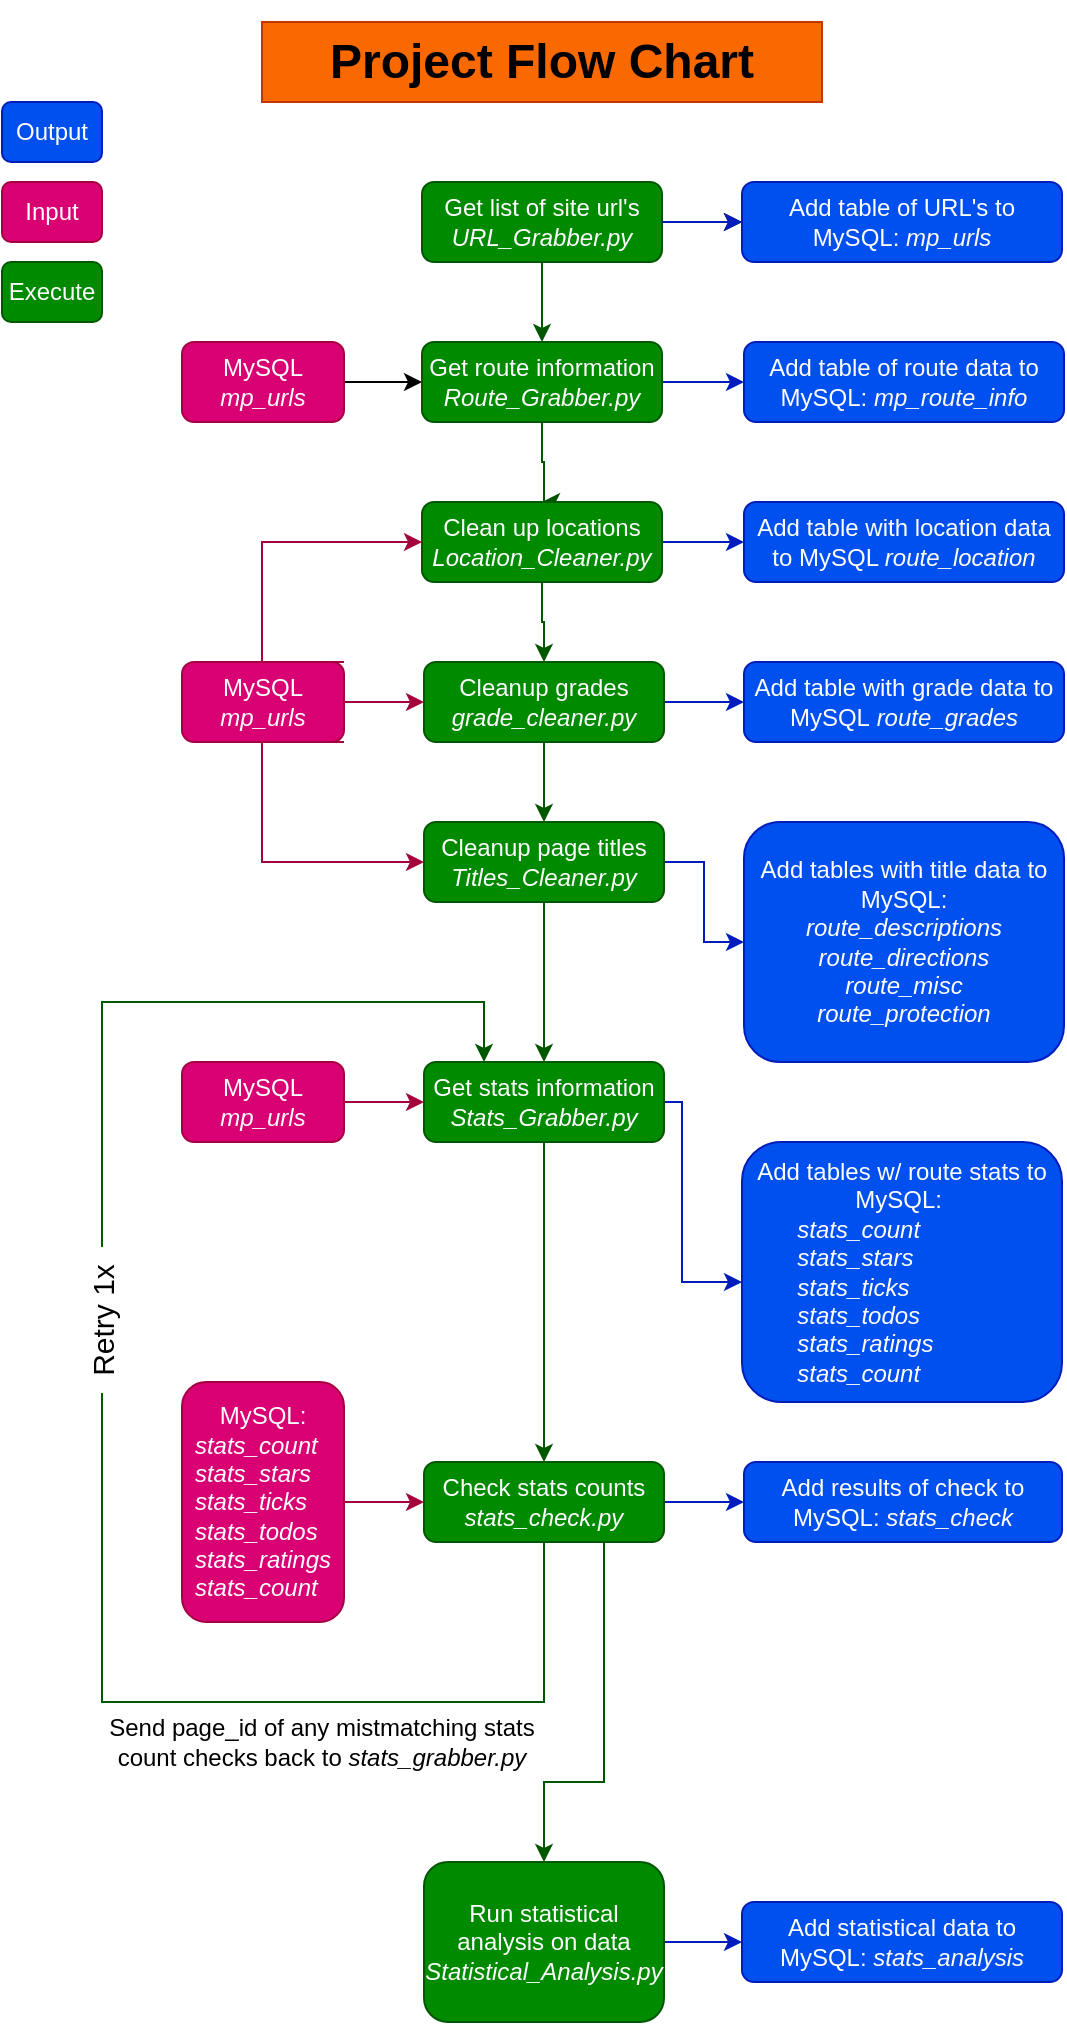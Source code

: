<mxfile version="22.1.18" type="onedrive">
  <diagram id="C5RBs43oDa-KdzZeNtuy" name="Page-1">
    <mxGraphModel grid="1" page="1" gridSize="10" guides="1" tooltips="1" connect="1" arrows="1" fold="1" pageScale="1" pageWidth="850" pageHeight="1100" math="0" shadow="0">
      <root>
        <mxCell id="WIyWlLk6GJQsqaUBKTNV-0" />
        <mxCell id="WIyWlLk6GJQsqaUBKTNV-1" parent="WIyWlLk6GJQsqaUBKTNV-0" />
        <mxCell id="M85RZjN9eOluCWL1hdMP-6" value="" style="edgeStyle=orthogonalEdgeStyle;rounded=0;orthogonalLoop=1;jettySize=auto;html=1;fillColor=#008a00;strokeColor=#005700;" edge="1" parent="WIyWlLk6GJQsqaUBKTNV-1" source="WIyWlLk6GJQsqaUBKTNV-3" target="xgHCsMbQQuUOjubakNLh-7">
          <mxGeometry relative="1" as="geometry" />
        </mxCell>
        <mxCell id="WIyWlLk6GJQsqaUBKTNV-3" value="Get list of site url&#39;s&lt;br&gt;&lt;i&gt;URL_Grabber.py&lt;/i&gt;" style="rounded=1;whiteSpace=wrap;html=1;fontSize=12;glass=0;strokeWidth=1;shadow=0;strokeColor=#005700;fillColor=#008a00;fontColor=#ffffff;" vertex="1" parent="WIyWlLk6GJQsqaUBKTNV-1">
          <mxGeometry x="210" y="120" width="120" height="40" as="geometry" />
        </mxCell>
        <mxCell id="xgHCsMbQQuUOjubakNLh-0" value="" style="endArrow=classic;html=1;rounded=0;exitX=1;exitY=0.5;exitDx=0;exitDy=0;" edge="1" parent="WIyWlLk6GJQsqaUBKTNV-1" source="WIyWlLk6GJQsqaUBKTNV-3" target="xgHCsMbQQuUOjubakNLh-1">
          <mxGeometry width="50" height="50" relative="1" as="geometry">
            <mxPoint x="380" y="165" as="sourcePoint" />
            <mxPoint x="360" y="140" as="targetPoint" />
          </mxGeometry>
        </mxCell>
        <mxCell id="xgHCsMbQQuUOjubakNLh-14" value="" style="edgeStyle=orthogonalEdgeStyle;rounded=0;orthogonalLoop=1;jettySize=auto;html=1;strokeColor=#001DBC;fillColor=#0050ef;" edge="1" parent="WIyWlLk6GJQsqaUBKTNV-1" source="xgHCsMbQQuUOjubakNLh-2" target="xgHCsMbQQuUOjubakNLh-9">
          <mxGeometry relative="1" as="geometry">
            <Array as="points">
              <mxPoint x="340" y="580" />
              <mxPoint x="340" y="670" />
            </Array>
          </mxGeometry>
        </mxCell>
        <mxCell id="xgHCsMbQQuUOjubakNLh-17" value="" style="edgeStyle=orthogonalEdgeStyle;rounded=0;orthogonalLoop=1;jettySize=auto;html=1;strokeColor=#005700;fillColor=#008a00;" edge="1" parent="WIyWlLk6GJQsqaUBKTNV-1" source="xgHCsMbQQuUOjubakNLh-2" target="xgHCsMbQQuUOjubakNLh-16">
          <mxGeometry relative="1" as="geometry" />
        </mxCell>
        <mxCell id="xgHCsMbQQuUOjubakNLh-2" value="Get stats information&lt;br&gt;&lt;i&gt;Stats_Grabber.py&lt;/i&gt;" style="rounded=1;whiteSpace=wrap;html=1;strokeColor=#005700;fillColor=#008a00;fontColor=#ffffff;" vertex="1" parent="WIyWlLk6GJQsqaUBKTNV-1">
          <mxGeometry x="211" y="560" width="120" height="40" as="geometry" />
        </mxCell>
        <mxCell id="M85RZjN9eOluCWL1hdMP-7" value="" style="edgeStyle=orthogonalEdgeStyle;rounded=0;orthogonalLoop=1;jettySize=auto;html=1;" edge="1" parent="WIyWlLk6GJQsqaUBKTNV-1" source="xgHCsMbQQuUOjubakNLh-3" target="xgHCsMbQQuUOjubakNLh-7">
          <mxGeometry relative="1" as="geometry" />
        </mxCell>
        <mxCell id="xgHCsMbQQuUOjubakNLh-3" value="MySQL&lt;br&gt;&lt;i&gt;mp_urls&lt;/i&gt;" style="rounded=1;whiteSpace=wrap;html=1;fillColor=#d80073;strokeColor=#A50040;fontColor=#ffffff;" vertex="1" parent="WIyWlLk6GJQsqaUBKTNV-1">
          <mxGeometry x="90" y="200" width="81" height="40" as="geometry" />
        </mxCell>
        <mxCell id="xgHCsMbQQuUOjubakNLh-5" value="Add table of route data to MySQL:&amp;nbsp;&lt;i&gt;mp_route_info&lt;/i&gt;" style="whiteSpace=wrap;html=1;rounded=1;fillColor=#0050ef;fontColor=#ffffff;strokeColor=#001DBC;" vertex="1" parent="WIyWlLk6GJQsqaUBKTNV-1">
          <mxGeometry x="371" y="200" width="160" height="40" as="geometry" />
        </mxCell>
        <mxCell id="xgHCsMbQQuUOjubakNLh-30" value="" style="edgeStyle=orthogonalEdgeStyle;rounded=0;orthogonalLoop=1;jettySize=auto;html=1;strokeColor=#005700;entryX=0.5;entryY=0;entryDx=0;entryDy=0;exitX=0.5;exitY=1;exitDx=0;exitDy=0;fillColor=#008a00;" edge="1" parent="WIyWlLk6GJQsqaUBKTNV-1" source="xgHCsMbQQuUOjubakNLh-7" target="xgHCsMbQQuUOjubakNLh-29">
          <mxGeometry relative="1" as="geometry">
            <Array as="points">
              <mxPoint x="270" y="260" />
              <mxPoint x="271" y="260" />
            </Array>
          </mxGeometry>
        </mxCell>
        <mxCell id="M85RZjN9eOluCWL1hdMP-9" value="" style="edgeStyle=orthogonalEdgeStyle;rounded=0;orthogonalLoop=1;jettySize=auto;html=1;fillColor=#0050ef;strokeColor=#001DBC;" edge="1" parent="WIyWlLk6GJQsqaUBKTNV-1" source="xgHCsMbQQuUOjubakNLh-7" target="xgHCsMbQQuUOjubakNLh-5">
          <mxGeometry relative="1" as="geometry" />
        </mxCell>
        <mxCell id="xgHCsMbQQuUOjubakNLh-7" value="Get route information&lt;br&gt;&lt;i&gt;Route_Grabber.py&lt;/i&gt;" style="rounded=1;whiteSpace=wrap;html=1;strokeColor=#005700;fillColor=#008a00;fontColor=#ffffff;" vertex="1" parent="WIyWlLk6GJQsqaUBKTNV-1">
          <mxGeometry x="210" y="200" width="120" height="40" as="geometry" />
        </mxCell>
        <mxCell id="xgHCsMbQQuUOjubakNLh-13" value="" style="edgeStyle=orthogonalEdgeStyle;rounded=0;orthogonalLoop=1;jettySize=auto;html=1;strokeColor=#A50040;fillColor=#d80073;" edge="1" parent="WIyWlLk6GJQsqaUBKTNV-1" source="xgHCsMbQQuUOjubakNLh-8" target="xgHCsMbQQuUOjubakNLh-2">
          <mxGeometry relative="1" as="geometry" />
        </mxCell>
        <mxCell id="xgHCsMbQQuUOjubakNLh-8" value="MySQL&lt;br&gt;&lt;i&gt;mp_urls&lt;/i&gt;" style="rounded=1;whiteSpace=wrap;html=1;fillColor=#d80073;strokeColor=#A50040;fontColor=#ffffff;" vertex="1" parent="WIyWlLk6GJQsqaUBKTNV-1">
          <mxGeometry x="90" y="560" width="81" height="40" as="geometry" />
        </mxCell>
        <mxCell id="xgHCsMbQQuUOjubakNLh-9" value="Add tables w/ route stats to MySQL:&amp;nbsp;&lt;br&gt;&lt;div style=&quot;text-align: left;&quot;&gt;&lt;i style=&quot;background-color: initial;&quot;&gt;&lt;span style=&quot;white-space: pre;&quot;&gt;&#x9;&lt;/span&gt;stats_count&lt;/i&gt;&lt;/div&gt;&lt;i&gt;&lt;div style=&quot;text-align: left;&quot;&gt;&lt;i style=&quot;background-color: initial;&quot;&gt;&lt;span style=&quot;white-space: pre;&quot;&gt;&#x9;&lt;/span&gt;stats_stars&lt;/i&gt;&lt;/div&gt;&lt;span style=&quot;white-space: pre;&quot;&gt;&lt;div style=&quot;text-align: left;&quot;&gt;&lt;i style=&quot;background-color: initial; white-space: normal;&quot;&gt;&lt;span style=&quot;white-space: pre;&quot;&gt;&#x9;&lt;/span&gt;stats_ticks&lt;/i&gt;&lt;/div&gt;&lt;/span&gt;&lt;span style=&quot;white-space: pre;&quot;&gt;&lt;div style=&quot;text-align: left;&quot;&gt;&lt;i style=&quot;background-color: initial; white-space: normal;&quot;&gt;&lt;span style=&quot;white-space: pre;&quot;&gt;&#x9;&lt;/span&gt;stats_todos&lt;/i&gt;&lt;/div&gt;&lt;/span&gt;&lt;span style=&quot;white-space: pre;&quot;&gt;&lt;div style=&quot;text-align: left;&quot;&gt;&lt;i style=&quot;background-color: initial; white-space: normal;&quot;&gt;&lt;span style=&quot;white-space: pre;&quot;&gt;&#x9;&lt;/span&gt;stats_ratings&lt;/i&gt;&lt;/div&gt;&lt;/span&gt;&lt;span style=&quot;white-space: pre;&quot;&gt;&lt;div style=&quot;text-align: left;&quot;&gt;&lt;i style=&quot;background-color: initial; white-space: normal;&quot;&gt;&lt;span style=&quot;white-space: pre;&quot;&gt;&#x9;&lt;/span&gt;stats_count&lt;/i&gt;&lt;/div&gt;&lt;/span&gt;&lt;/i&gt;" style="whiteSpace=wrap;html=1;rounded=1;align=center;fillColor=#0050ef;fontColor=#ffffff;strokeColor=#001DBC;" vertex="1" parent="WIyWlLk6GJQsqaUBKTNV-1">
          <mxGeometry x="370" y="600" width="160" height="130" as="geometry" />
        </mxCell>
        <mxCell id="xgHCsMbQQuUOjubakNLh-22" value="" style="edgeStyle=orthogonalEdgeStyle;rounded=0;orthogonalLoop=1;jettySize=auto;html=1;strokeColor=#001DBC;fillColor=#0050ef;" edge="1" parent="WIyWlLk6GJQsqaUBKTNV-1" source="xgHCsMbQQuUOjubakNLh-16" target="xgHCsMbQQuUOjubakNLh-21">
          <mxGeometry relative="1" as="geometry" />
        </mxCell>
        <mxCell id="xgHCsMbQQuUOjubakNLh-16" value="Check stats counts&lt;br&gt;&lt;i&gt;stats_check.py&lt;/i&gt;" style="whiteSpace=wrap;html=1;rounded=1;strokeColor=#005700;fillColor=#008a00;fontColor=#ffffff;" vertex="1" parent="WIyWlLk6GJQsqaUBKTNV-1">
          <mxGeometry x="211" y="760" width="120" height="40" as="geometry" />
        </mxCell>
        <mxCell id="xgHCsMbQQuUOjubakNLh-18" value="" style="edgeStyle=orthogonalEdgeStyle;rounded=0;orthogonalLoop=1;jettySize=auto;html=1;strokeColor=#001DBC;fillColor=#0050ef;" edge="1" parent="WIyWlLk6GJQsqaUBKTNV-1" source="WIyWlLk6GJQsqaUBKTNV-3" target="xgHCsMbQQuUOjubakNLh-1">
          <mxGeometry relative="1" as="geometry">
            <mxPoint x="320" y="140" as="sourcePoint" />
            <mxPoint x="640" y="220" as="targetPoint" />
          </mxGeometry>
        </mxCell>
        <mxCell id="xgHCsMbQQuUOjubakNLh-1" value="Add table of URL&#39;s to MySQL:&amp;nbsp;&lt;i&gt;mp_urls&lt;/i&gt;" style="rounded=1;whiteSpace=wrap;html=1;fillColor=#0050ef;fontColor=#ffffff;strokeColor=#001DBC;" vertex="1" parent="WIyWlLk6GJQsqaUBKTNV-1">
          <mxGeometry x="370" y="120" width="160" height="40" as="geometry" />
        </mxCell>
        <mxCell id="xgHCsMbQQuUOjubakNLh-21" value="Add results of check to MySQL: &lt;i&gt;stats_check&lt;/i&gt;" style="whiteSpace=wrap;html=1;rounded=1;fillColor=#0050ef;fontColor=#ffffff;strokeColor=#001DBC;" vertex="1" parent="WIyWlLk6GJQsqaUBKTNV-1">
          <mxGeometry x="371" y="760" width="159" height="40" as="geometry" />
        </mxCell>
        <mxCell id="xgHCsMbQQuUOjubakNLh-24" value="" style="edgeStyle=orthogonalEdgeStyle;rounded=0;orthogonalLoop=1;jettySize=auto;html=1;strokeColor=#A50040;fillColor=#d80073;" edge="1" parent="WIyWlLk6GJQsqaUBKTNV-1" source="xgHCsMbQQuUOjubakNLh-23" target="xgHCsMbQQuUOjubakNLh-16">
          <mxGeometry relative="1" as="geometry" />
        </mxCell>
        <mxCell id="xgHCsMbQQuUOjubakNLh-23" value="&amp;nbsp;MySQL:&amp;nbsp;&lt;br&gt;&lt;div style=&quot;text-align: left;&quot;&gt;&lt;i style=&quot;background-color: initial;&quot;&gt;stats_count&lt;/i&gt;&lt;/div&gt;&lt;i&gt;&lt;div style=&quot;text-align: left;&quot;&gt;&lt;i style=&quot;background-color: initial;&quot;&gt;stats_stars&lt;/i&gt;&lt;/div&gt;&lt;span style=&quot;white-space: pre;&quot;&gt;&lt;div style=&quot;text-align: left;&quot;&gt;&lt;i style=&quot;background-color: initial; white-space: normal;&quot;&gt;stats_ticks&lt;/i&gt;&lt;/div&gt;&lt;/span&gt;&lt;span style=&quot;white-space: pre;&quot;&gt;&lt;div style=&quot;text-align: left;&quot;&gt;&lt;i style=&quot;background-color: initial; white-space: normal;&quot;&gt;stats_todos&lt;/i&gt;&lt;/div&gt;&lt;/span&gt;&lt;span style=&quot;white-space: pre;&quot;&gt;&lt;div style=&quot;text-align: left;&quot;&gt;&lt;i style=&quot;background-color: initial; white-space: normal;&quot;&gt;stats_ratings&lt;/i&gt;&lt;/div&gt;&lt;/span&gt;&lt;span style=&quot;white-space: pre;&quot;&gt;&lt;div style=&quot;text-align: left;&quot;&gt;&lt;i style=&quot;background-color: initial; white-space: normal;&quot;&gt;stats_count&lt;/i&gt;&lt;/div&gt;&lt;/span&gt;&lt;/i&gt;" style="whiteSpace=wrap;html=1;rounded=1;align=center;fillColor=#d80073;strokeColor=#A50040;fontColor=#ffffff;" vertex="1" parent="WIyWlLk6GJQsqaUBKTNV-1">
          <mxGeometry x="90" y="720" width="81" height="120" as="geometry" />
        </mxCell>
        <mxCell id="xgHCsMbQQuUOjubakNLh-26" value="Send page_id of any mistmatching stats count checks back to &lt;i&gt;stats_grabber.py&lt;br&gt;&lt;/i&gt;" style="text;html=1;strokeColor=none;fillColor=none;align=center;verticalAlign=middle;whiteSpace=wrap;rounded=0;rotation=0;" vertex="1" parent="WIyWlLk6GJQsqaUBKTNV-1">
          <mxGeometry x="50" y="880" width="220" height="40" as="geometry" />
        </mxCell>
        <mxCell id="xgHCsMbQQuUOjubakNLh-35" value="" style="edgeStyle=orthogonalEdgeStyle;rounded=0;orthogonalLoop=1;jettySize=auto;html=1;strokeColor=#001DBC;fillColor=#0050ef;" edge="1" parent="WIyWlLk6GJQsqaUBKTNV-1" source="xgHCsMbQQuUOjubakNLh-29" target="xgHCsMbQQuUOjubakNLh-34">
          <mxGeometry relative="1" as="geometry" />
        </mxCell>
        <mxCell id="M85RZjN9eOluCWL1hdMP-4" value="" style="edgeStyle=orthogonalEdgeStyle;rounded=0;orthogonalLoop=1;jettySize=auto;html=1;fillColor=#008a00;strokeColor=#005700;" edge="1" parent="WIyWlLk6GJQsqaUBKTNV-1" source="xgHCsMbQQuUOjubakNLh-29" target="xgHCsMbQQuUOjubakNLh-38">
          <mxGeometry relative="1" as="geometry" />
        </mxCell>
        <mxCell id="xgHCsMbQQuUOjubakNLh-29" value="Clean up locations&lt;br&gt;&lt;i&gt;Location_Cleaner.py&lt;/i&gt;" style="whiteSpace=wrap;html=1;rounded=1;strokeColor=#005700;fillColor=#008a00;fontColor=#ffffff;" vertex="1" parent="WIyWlLk6GJQsqaUBKTNV-1">
          <mxGeometry x="210" y="280" width="120" height="40" as="geometry" />
        </mxCell>
        <mxCell id="xgHCsMbQQuUOjubakNLh-31" value="" style="endArrow=classic;html=1;rounded=0;exitX=0.5;exitY=1;exitDx=0;exitDy=0;entryX=0.25;entryY=0;entryDx=0;entryDy=0;edgeStyle=orthogonalEdgeStyle;strokeColor=#005700;fillColor=#008a00;" edge="1" parent="WIyWlLk6GJQsqaUBKTNV-1" source="xgHCsMbQQuUOjubakNLh-16" target="xgHCsMbQQuUOjubakNLh-2">
          <mxGeometry relative="1" as="geometry">
            <mxPoint x="70" y="890" as="sourcePoint" />
            <mxPoint x="70" y="720" as="targetPoint" />
            <Array as="points">
              <mxPoint x="271" y="880" />
              <mxPoint x="50" y="880" />
              <mxPoint x="50" y="530" />
              <mxPoint x="241" y="530" />
            </Array>
          </mxGeometry>
        </mxCell>
        <mxCell id="xgHCsMbQQuUOjubakNLh-33" value="&lt;font style=&quot;font-size: 15px;&quot;&gt;&amp;nbsp; Retry 1x&amp;nbsp;&amp;nbsp;&lt;/font&gt;" style="edgeLabel;html=1;align=center;verticalAlign=middle;resizable=0;points=[];rotation=-90;" connectable="0" vertex="1" parent="xgHCsMbQQuUOjubakNLh-31">
          <mxGeometry x="-0.024" relative="1" as="geometry">
            <mxPoint y="-66" as="offset" />
          </mxGeometry>
        </mxCell>
        <mxCell id="xgHCsMbQQuUOjubakNLh-34" value="Add table with location data to MySQL &lt;i&gt;route_location&lt;/i&gt;" style="whiteSpace=wrap;html=1;strokeColor=#001DBC;rounded=1;fillColor=#0050ef;fontColor=#ffffff;" vertex="1" parent="WIyWlLk6GJQsqaUBKTNV-1">
          <mxGeometry x="371" y="280" width="160" height="40" as="geometry" />
        </mxCell>
        <mxCell id="xgHCsMbQQuUOjubakNLh-41" value="" style="edgeStyle=orthogonalEdgeStyle;rounded=0;orthogonalLoop=1;jettySize=auto;html=1;strokeColor=#001DBC;fillColor=#0050ef;" edge="1" parent="WIyWlLk6GJQsqaUBKTNV-1" source="xgHCsMbQQuUOjubakNLh-38" target="xgHCsMbQQuUOjubakNLh-40">
          <mxGeometry relative="1" as="geometry" />
        </mxCell>
        <mxCell id="M85RZjN9eOluCWL1hdMP-5" value="" style="edgeStyle=orthogonalEdgeStyle;rounded=0;orthogonalLoop=1;jettySize=auto;html=1;fillColor=#008a00;strokeColor=#005700;" edge="1" parent="WIyWlLk6GJQsqaUBKTNV-1" source="xgHCsMbQQuUOjubakNLh-38" target="xgHCsMbQQuUOjubakNLh-44">
          <mxGeometry relative="1" as="geometry" />
        </mxCell>
        <mxCell id="xgHCsMbQQuUOjubakNLh-38" value="Cleanup grades&lt;br&gt;&lt;i&gt;grade_cleaner.py&lt;/i&gt;" style="rounded=1;whiteSpace=wrap;html=1;strokeColor=#005700;fillColor=#008a00;fontColor=#ffffff;" vertex="1" parent="WIyWlLk6GJQsqaUBKTNV-1">
          <mxGeometry x="211" y="360" width="120" height="40" as="geometry" />
        </mxCell>
        <mxCell id="xgHCsMbQQuUOjubakNLh-40" value="Add table with grade data to MySQL&amp;nbsp;&lt;i style=&quot;--tw-translate-x: 0; --tw-translate-y: 0; --tw-rotate: 0; --tw-skew-x: 0; --tw-skew-y: 0; --tw-scale-x: 1; --tw-scale-y: 1; --tw-pan-x: ; --tw-pan-y: ; --tw-pinch-zoom: ; --tw-scroll-snap-strictness: proximity; --tw-ordinal: ; --tw-slashed-zero: ; --tw-numeric-figure: ; --tw-numeric-spacing: ; --tw-numeric-fraction: ; --tw-ring-inset: ; --tw-ring-offset-width: 0px; --tw-ring-offset-color: #fff; --tw-ring-color: rgb(59 130 246 / .5); --tw-ring-offset-shadow: 0 0 #0000; --tw-ring-shadow: 0 0 #0000; --tw-shadow: 0 0 #0000; --tw-shadow-colored: 0 0 #0000; --tw-blur: ; --tw-brightness: ; --tw-contrast: ; --tw-grayscale: ; --tw-hue-rotate: ; --tw-invert: ; --tw-saturate: ; --tw-sepia: ; --tw-drop-shadow: ; --tw-backdrop-blur: ; --tw-backdrop-brightness: ; --tw-backdrop-contrast: ; --tw-backdrop-grayscale: ; --tw-backdrop-hue-rotate: ; --tw-backdrop-invert: ; --tw-backdrop-opacity: ; --tw-backdrop-saturate: ; --tw-backdrop-sepia: ; border-color: var(--border-color);&quot;&gt;route_grades&lt;/i&gt;" style="whiteSpace=wrap;html=1;rounded=1;fillColor=#0050ef;strokeColor=#001DBC;fontColor=#ffffff;" vertex="1" parent="WIyWlLk6GJQsqaUBKTNV-1">
          <mxGeometry x="371" y="360" width="160" height="40" as="geometry" />
        </mxCell>
        <mxCell id="xgHCsMbQQuUOjubakNLh-43" value="" style="edgeStyle=orthogonalEdgeStyle;rounded=0;orthogonalLoop=1;jettySize=auto;html=1;strokeColor=#001DBC;fillColor=#0050ef;" edge="1" parent="WIyWlLk6GJQsqaUBKTNV-1" source="xgHCsMbQQuUOjubakNLh-44" target="xgHCsMbQQuUOjubakNLh-45">
          <mxGeometry relative="1" as="geometry" />
        </mxCell>
        <mxCell id="M85RZjN9eOluCWL1hdMP-10" value="" style="edgeStyle=orthogonalEdgeStyle;rounded=0;orthogonalLoop=1;jettySize=auto;html=1;fillColor=#008a00;strokeColor=#005700;" edge="1" parent="WIyWlLk6GJQsqaUBKTNV-1" source="xgHCsMbQQuUOjubakNLh-44" target="xgHCsMbQQuUOjubakNLh-2">
          <mxGeometry relative="1" as="geometry" />
        </mxCell>
        <mxCell id="xgHCsMbQQuUOjubakNLh-44" value="Cleanup page titles&lt;br&gt;&lt;i&gt;Titles_Cleaner.py&lt;/i&gt;" style="rounded=1;whiteSpace=wrap;html=1;strokeColor=#005700;fillColor=#008a00;fontColor=#ffffff;" vertex="1" parent="WIyWlLk6GJQsqaUBKTNV-1">
          <mxGeometry x="211" y="440" width="120" height="40" as="geometry" />
        </mxCell>
        <mxCell id="xgHCsMbQQuUOjubakNLh-45" value="Add tables with title data to MySQL:&lt;br&gt;&lt;i style=&quot;--tw-translate-x: 0; --tw-translate-y: 0; --tw-rotate: 0; --tw-skew-x: 0; --tw-skew-y: 0; --tw-scale-x: 1; --tw-scale-y: 1; --tw-pan-x: ; --tw-pan-y: ; --tw-pinch-zoom: ; --tw-scroll-snap-strictness: proximity; --tw-ordinal: ; --tw-slashed-zero: ; --tw-numeric-figure: ; --tw-numeric-spacing: ; --tw-numeric-fraction: ; --tw-ring-inset: ; --tw-ring-offset-width: 0px; --tw-ring-offset-color: #fff; --tw-ring-color: rgb(59 130 246 / .5); --tw-ring-offset-shadow: 0 0 #0000; --tw-ring-shadow: 0 0 #0000; --tw-shadow: 0 0 #0000; --tw-shadow-colored: 0 0 #0000; --tw-blur: ; --tw-brightness: ; --tw-contrast: ; --tw-grayscale: ; --tw-hue-rotate: ; --tw-invert: ; --tw-saturate: ; --tw-sepia: ; --tw-drop-shadow: ; --tw-backdrop-blur: ; --tw-backdrop-brightness: ; --tw-backdrop-contrast: ; --tw-backdrop-grayscale: ; --tw-backdrop-hue-rotate: ; --tw-backdrop-invert: ; --tw-backdrop-opacity: ; --tw-backdrop-saturate: ; --tw-backdrop-sepia: ; border-color: var(--border-color);&quot;&gt;route_descriptions&lt;br&gt;route_directions&lt;br&gt;route_misc&lt;br&gt;route_protection&lt;br&gt;&lt;/i&gt;" style="whiteSpace=wrap;html=1;rounded=1;fillColor=#0050ef;strokeColor=#001DBC;fontColor=#ffffff;" vertex="1" parent="WIyWlLk6GJQsqaUBKTNV-1">
          <mxGeometry x="371" y="440" width="160" height="120" as="geometry" />
        </mxCell>
        <mxCell id="xgHCsMbQQuUOjubakNLh-50" value="" style="edgeStyle=orthogonalEdgeStyle;rounded=0;orthogonalLoop=1;jettySize=auto;html=1;entryX=0;entryY=0.5;entryDx=0;entryDy=0;strokeColor=#A50040;fillColor=#d80073;" edge="1" parent="WIyWlLk6GJQsqaUBKTNV-1" source="xgHCsMbQQuUOjubakNLh-49" target="xgHCsMbQQuUOjubakNLh-38">
          <mxGeometry relative="1" as="geometry">
            <Array as="points">
              <mxPoint x="171" y="380" />
              <mxPoint x="171" y="380" />
            </Array>
          </mxGeometry>
        </mxCell>
        <mxCell id="xgHCsMbQQuUOjubakNLh-49" value="MySQL&lt;br&gt;&lt;i&gt;mp_urls&lt;/i&gt;" style="rounded=1;whiteSpace=wrap;html=1;fillColor=#d80073;strokeColor=#A50040;fontColor=#ffffff;" vertex="1" parent="WIyWlLk6GJQsqaUBKTNV-1">
          <mxGeometry x="90" y="360" width="81" height="40" as="geometry" />
        </mxCell>
        <mxCell id="xgHCsMbQQuUOjubakNLh-51" value="" style="endArrow=classic;html=1;rounded=0;exitX=1;exitY=0;exitDx=0;exitDy=0;edgeStyle=orthogonalEdgeStyle;entryX=0;entryY=0.5;entryDx=0;entryDy=0;strokeColor=#A50040;fillColor=#d80073;" edge="1" parent="WIyWlLk6GJQsqaUBKTNV-1" source="xgHCsMbQQuUOjubakNLh-49" target="xgHCsMbQQuUOjubakNLh-29">
          <mxGeometry width="50" height="50" relative="1" as="geometry">
            <mxPoint x="121" y="290" as="sourcePoint" />
            <mxPoint x="171" y="240" as="targetPoint" />
            <Array as="points">
              <mxPoint x="130" y="360" />
              <mxPoint x="130" y="300" />
            </Array>
          </mxGeometry>
        </mxCell>
        <mxCell id="xgHCsMbQQuUOjubakNLh-52" value="" style="endArrow=classic;html=1;rounded=0;edgeStyle=orthogonalEdgeStyle;entryX=0;entryY=0.5;entryDx=0;entryDy=0;exitX=1;exitY=1;exitDx=0;exitDy=0;strokeColor=#A50040;fillColor=#d80073;" edge="1" parent="WIyWlLk6GJQsqaUBKTNV-1" source="xgHCsMbQQuUOjubakNLh-49" target="xgHCsMbQQuUOjubakNLh-44">
          <mxGeometry width="50" height="50" relative="1" as="geometry">
            <mxPoint x="121" y="290" as="sourcePoint" />
            <mxPoint x="171" y="240" as="targetPoint" />
            <Array as="points">
              <mxPoint x="130" y="400" />
              <mxPoint x="130" y="460" />
            </Array>
          </mxGeometry>
        </mxCell>
        <mxCell id="xgHCsMbQQuUOjubakNLh-57" value="" style="edgeStyle=orthogonalEdgeStyle;rounded=0;orthogonalLoop=1;jettySize=auto;html=1;fillColor=#0050ef;strokeColor=#001DBC;" edge="1" parent="WIyWlLk6GJQsqaUBKTNV-1" source="xgHCsMbQQuUOjubakNLh-53" target="xgHCsMbQQuUOjubakNLh-56">
          <mxGeometry relative="1" as="geometry" />
        </mxCell>
        <mxCell id="xgHCsMbQQuUOjubakNLh-53" value="Run statistical analysis on data &lt;i&gt;Statistical_Analysis.py&lt;/i&gt;" style="whiteSpace=wrap;html=1;strokeColor=#005700;rounded=1;fillColor=#008a00;fontColor=#ffffff;" vertex="1" parent="WIyWlLk6GJQsqaUBKTNV-1">
          <mxGeometry x="211" y="960" width="120" height="80" as="geometry" />
        </mxCell>
        <mxCell id="xgHCsMbQQuUOjubakNLh-56" value="Add statistical data to MySQL: &lt;i&gt;stats_analysis&lt;/i&gt;" style="whiteSpace=wrap;html=1;fillColor=#0050ef;strokeColor=#001DBC;fontColor=#ffffff;rounded=1;" vertex="1" parent="WIyWlLk6GJQsqaUBKTNV-1">
          <mxGeometry x="370" y="980" width="160" height="40" as="geometry" />
        </mxCell>
        <mxCell id="xgHCsMbQQuUOjubakNLh-62" value="Execute" style="rounded=1;whiteSpace=wrap;html=1;fillColor=#008a00;fontColor=#ffffff;strokeColor=#005700;" vertex="1" parent="WIyWlLk6GJQsqaUBKTNV-1">
          <mxGeometry y="160" width="50" height="30" as="geometry" />
        </mxCell>
        <mxCell id="xgHCsMbQQuUOjubakNLh-63" value="Input" style="rounded=1;whiteSpace=wrap;html=1;fillColor=#d80073;fontColor=#ffffff;strokeColor=#A50040;" vertex="1" parent="WIyWlLk6GJQsqaUBKTNV-1">
          <mxGeometry y="120" width="50" height="30" as="geometry" />
        </mxCell>
        <mxCell id="xgHCsMbQQuUOjubakNLh-64" value="Output" style="rounded=1;whiteSpace=wrap;html=1;fillColor=#0050ef;fontColor=#ffffff;strokeColor=#001DBC;" vertex="1" parent="WIyWlLk6GJQsqaUBKTNV-1">
          <mxGeometry y="80" width="50" height="30" as="geometry" />
        </mxCell>
        <mxCell id="xgHCsMbQQuUOjubakNLh-66" value="&lt;h1&gt;&lt;font style=&quot;font-size: 24px;&quot;&gt;Project Flow Chart&lt;/font&gt;&lt;/h1&gt;" style="text;html=1;fillColor=#fa6800;align=center;verticalAlign=middle;whiteSpace=wrap;rounded=0;strokeColor=#C73500;fontColor=#000000;" vertex="1" parent="WIyWlLk6GJQsqaUBKTNV-1">
          <mxGeometry x="130" y="40" width="280" height="40" as="geometry" />
        </mxCell>
        <mxCell id="M85RZjN9eOluCWL1hdMP-11" value="" style="endArrow=classic;html=1;rounded=0;exitX=0.75;exitY=1;exitDx=0;exitDy=0;entryX=0.5;entryY=0;entryDx=0;entryDy=0;edgeStyle=orthogonalEdgeStyle;fillColor=#008a00;strokeColor=#005700;" edge="1" parent="WIyWlLk6GJQsqaUBKTNV-1" source="xgHCsMbQQuUOjubakNLh-16" target="xgHCsMbQQuUOjubakNLh-53">
          <mxGeometry width="50" height="50" relative="1" as="geometry">
            <mxPoint x="331" y="900" as="sourcePoint" />
            <mxPoint x="381" y="850" as="targetPoint" />
            <Array as="points">
              <mxPoint x="301" y="920" />
              <mxPoint x="271" y="920" />
            </Array>
          </mxGeometry>
        </mxCell>
      </root>
    </mxGraphModel>
  </diagram>
</mxfile>
